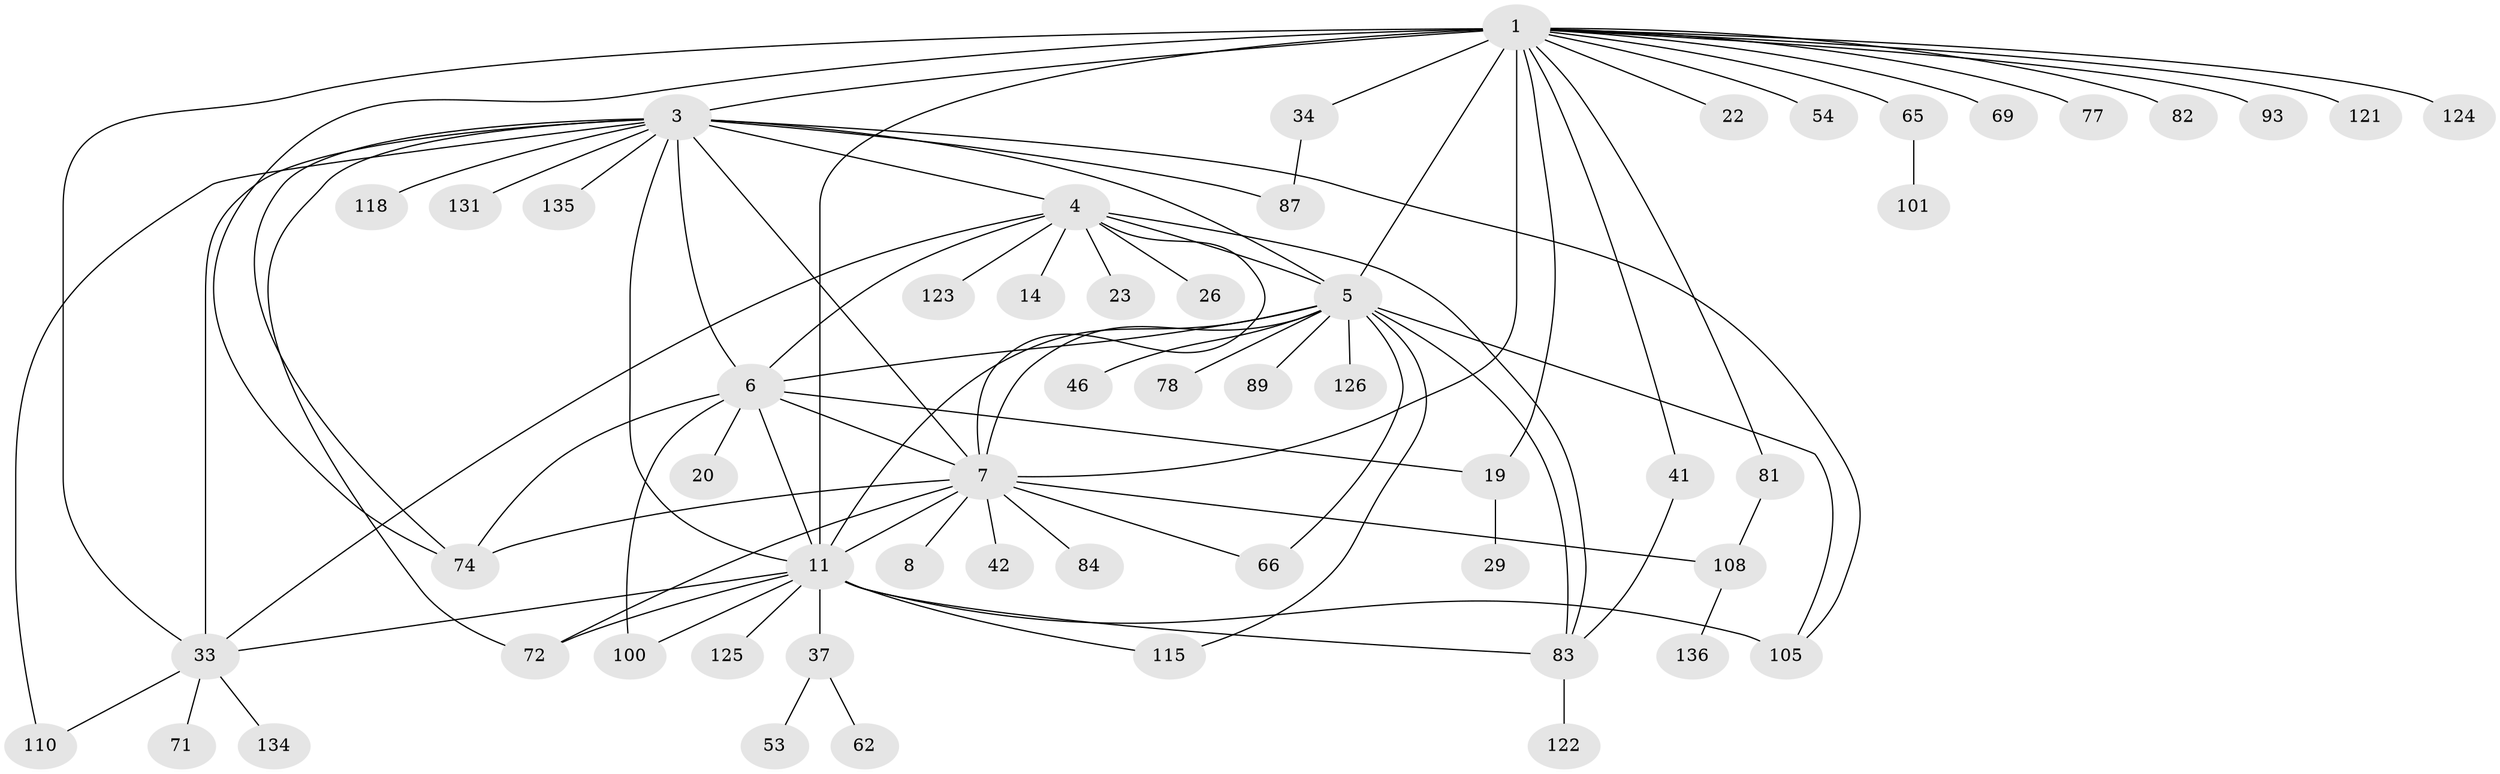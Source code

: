 // original degree distribution, {1: 0.4714285714285714, 15: 0.014285714285714285, 21: 0.007142857142857143, 18: 0.007142857142857143, 7: 0.03571428571428571, 9: 0.014285714285714285, 12: 0.007142857142857143, 11: 0.014285714285714285, 3: 0.12142857142857143, 4: 0.04285714285714286, 5: 0.06428571428571428, 2: 0.16428571428571428, 10: 0.007142857142857143, 8: 0.007142857142857143, 6: 0.02142857142857143}
// Generated by graph-tools (version 1.1) at 2025/18/03/04/25 18:18:10]
// undirected, 56 vertices, 87 edges
graph export_dot {
graph [start="1"]
  node [color=gray90,style=filled];
  1 [super="+2"];
  3 [super="+25+27+18+43+109+48+58+9+92"];
  4 [super="+133+86+67+38+52+24+44+99+55+21"];
  5 [super="+130+79+132+12+10+91+127"];
  6 [super="+68+15+51+35"];
  7 [super="+61+30"];
  8;
  11 [super="+88+28+57"];
  14;
  19 [super="+39+32"];
  20 [super="+75+103"];
  22;
  23;
  26;
  29;
  33 [super="+140+40+94+90+107"];
  34;
  37 [super="+56+137+73+104"];
  41;
  42;
  46;
  53;
  54 [super="+59"];
  62;
  65;
  66 [super="+102"];
  69;
  71;
  72;
  74;
  77;
  78;
  81;
  82;
  83 [super="+114"];
  84;
  87;
  89;
  93;
  100;
  101;
  105 [super="+106+116"];
  108;
  110;
  115;
  118;
  121;
  122;
  123;
  124;
  125;
  126;
  131;
  134;
  135;
  136;
  1 -- 65;
  1 -- 3;
  1 -- 5 [weight=3];
  1 -- 69;
  1 -- 7 [weight=2];
  1 -- 74;
  1 -- 11 [weight=3];
  1 -- 77;
  1 -- 81;
  1 -- 82;
  1 -- 19;
  1 -- 22;
  1 -- 93;
  1 -- 33 [weight=2];
  1 -- 34;
  1 -- 121;
  1 -- 41;
  1 -- 54;
  1 -- 124;
  3 -- 4 [weight=5];
  3 -- 5 [weight=3];
  3 -- 131;
  3 -- 11 [weight=3];
  3 -- 33 [weight=3];
  3 -- 6 [weight=3];
  3 -- 110;
  3 -- 105;
  3 -- 118;
  3 -- 87;
  3 -- 7;
  3 -- 135;
  3 -- 72;
  3 -- 74;
  4 -- 6 [weight=2];
  4 -- 7 [weight=5];
  4 -- 14;
  4 -- 26;
  4 -- 33;
  4 -- 83 [weight=2];
  4 -- 123;
  4 -- 5;
  4 -- 23;
  5 -- 7 [weight=2];
  5 -- 66;
  5 -- 89;
  5 -- 6 [weight=2];
  5 -- 46;
  5 -- 78;
  5 -- 115;
  5 -- 83 [weight=3];
  5 -- 126;
  5 -- 11 [weight=2];
  5 -- 105;
  6 -- 100;
  6 -- 7;
  6 -- 74;
  6 -- 19;
  6 -- 20;
  6 -- 11;
  7 -- 8;
  7 -- 84;
  7 -- 72;
  7 -- 42;
  7 -- 74;
  7 -- 108;
  7 -- 66;
  7 -- 11;
  11 -- 125;
  11 -- 72;
  11 -- 33 [weight=2];
  11 -- 105 [weight=3];
  11 -- 100;
  11 -- 37 [weight=2];
  11 -- 83;
  11 -- 115;
  19 -- 29;
  33 -- 110;
  33 -- 71;
  33 -- 134;
  34 -- 87;
  37 -- 53;
  37 -- 62;
  41 -- 83;
  65 -- 101;
  81 -- 108;
  83 -- 122;
  108 -- 136;
}
